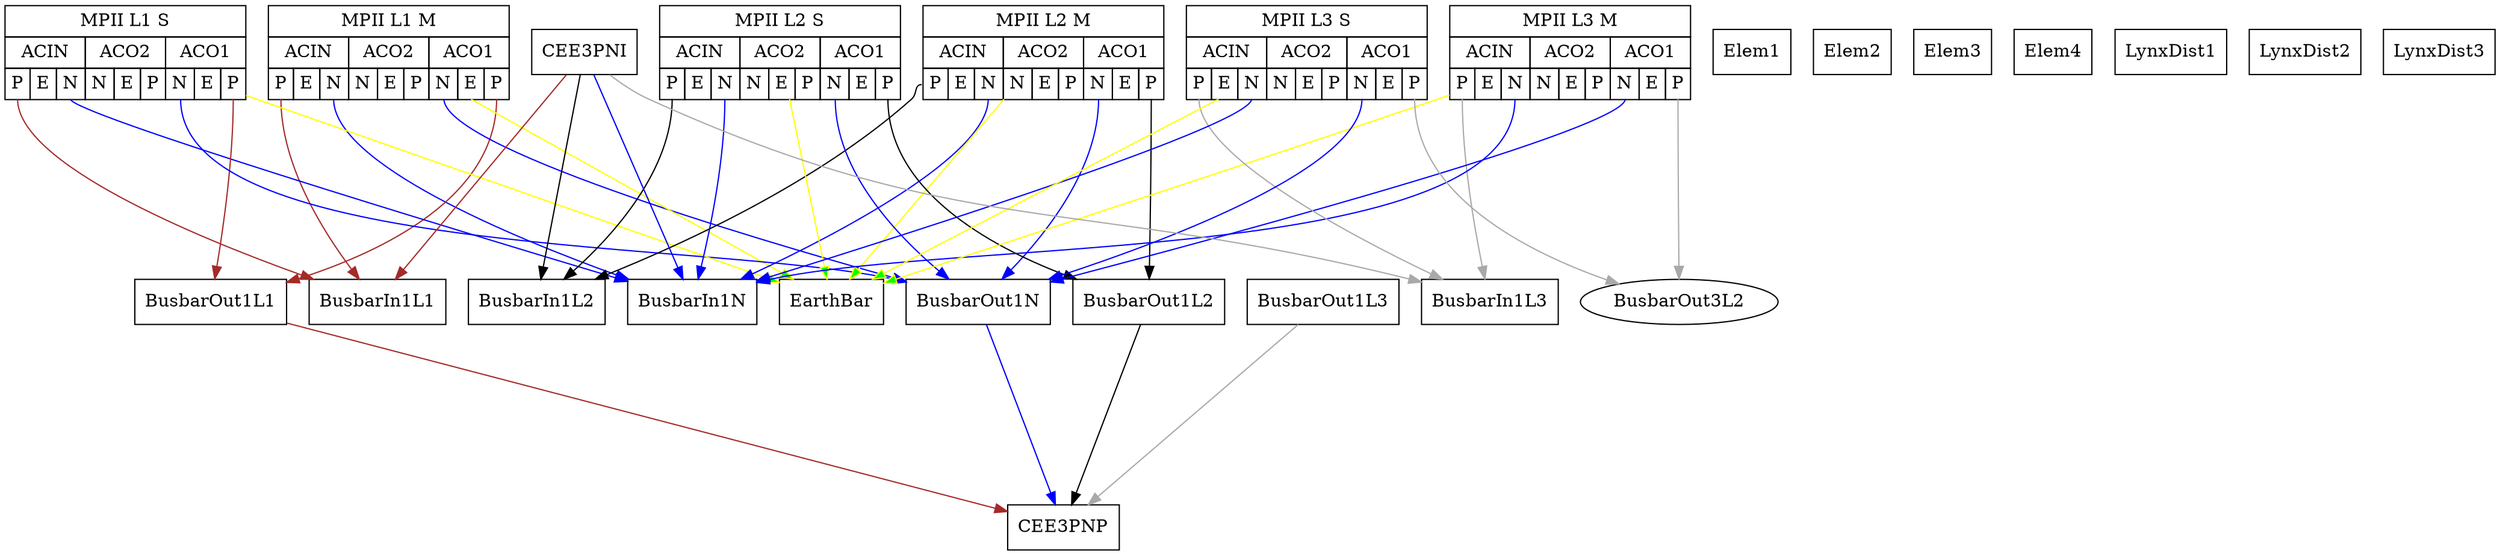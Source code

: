 digraph Power {
	graph [
		rankdir ="TB"
		ranksep ="2"
	];
{
	node [ shape=rectangle ];
	VML1M [ pos="0,10!" shape=plain label=<
<TABLE BORDER="0" CELLBORDER="1" CELLSPACING="0" CELLPADDING="4">
<TR> <TD COLSPAN="9">MPII L1 M</TD> </TR>
<TR>
<TD COLSPAN="3">ACIN</TD>
<TD COLSPAN="3">ACO2</TD>
<TD COLSPAN="3">ACO1</TD>
</TR>
<TR>
<TD PORT="ACINP">P</TD>
<TD PORT="ACINE">E</TD>
<TD PORT="ACINN">N</TD>
<TD PORT="ACO2N">N</TD>
<TD PORT="ACO2E">E</TD>
<TD PORT="ACO2P">P</TD>
<TD PORT="ACO1N">N</TD>
<TD PORT="ACO1E">E</TD>
<TD PORT="ACO1P">P</TD>
</TR>
</TABLE>>];
	VML1S [ pos="1,10!" shape=plain label=<
<TABLE BORDER="0" CELLBORDER="1" CELLSPACING="0" CELLPADDING="4">
<TR> <TD COLSPAN="9">MPII L1 S</TD> </TR>
<TR>
<TD COLSPAN="3">ACIN</TD>
<TD COLSPAN="3">ACO2</TD>
<TD COLSPAN="3">ACO1</TD>
</TR>
<TR>
<TD PORT="ACINP">P</TD>
<TD PORT="ACINE">E</TD>
<TD PORT="ACINN">N</TD>
<TD PORT="ACO2N">N</TD>
<TD PORT="ACO2E">E</TD>
<TD PORT="ACO2P">P</TD>
<TD PORT="ACO1N">N</TD>
<TD PORT="ACO1E">E</TD>
<TD PORT="ACO1P">P</TD>
</TR>
</TABLE>>];
	VML2M [ pos="2,10!" shape=plain label=<
<TABLE BORDER="0" CELLBORDER="1" CELLSPACING="0" CELLPADDING="4">
<TR> <TD COLSPAN="9">MPII L2 M</TD> </TR>
<TR>
<TD COLSPAN="3">ACIN</TD>
<TD COLSPAN="3">ACO2</TD>
<TD COLSPAN="3">ACO1</TD>
</TR>
<TR>
<TD PORT="ACINP">P</TD>
<TD PORT="ACINE">E</TD>
<TD PORT="ACINN">N</TD>
<TD PORT="ACO2N">N</TD>
<TD PORT="ACO2E">E</TD>
<TD PORT="ACO2P">P</TD>
<TD PORT="ACO1N">N</TD>
<TD PORT="ACO1E">E</TD>
<TD PORT="ACO1P">P</TD>
</TR>
</TABLE>>];
	VML2S [ pos="3,10!" shape=plain label=<
<TABLE BORDER="0" CELLBORDER="1" CELLSPACING="0" CELLPADDING="4">
<TR> <TD COLSPAN="9">MPII L2 S</TD> </TR>
<TR>
<TD COLSPAN="3">ACIN</TD>
<TD COLSPAN="3">ACO2</TD>
<TD COLSPAN="3">ACO1</TD>
</TR>
<TR>
<TD PORT="ACINP">P</TD>
<TD PORT="ACINE">E</TD>
<TD PORT="ACINN">N</TD>
<TD PORT="ACO2N">N</TD>
<TD PORT="ACO2E">E</TD>
<TD PORT="ACO2P">P</TD>
<TD PORT="ACO1N">N</TD>
<TD PORT="ACO1E">E</TD>
<TD PORT="ACO1P">P</TD>
</TR>
</TABLE>>];
	VML3M [ pos="4,10!" shape=plain label=<
<TABLE BORDER="0" CELLBORDER="1" CELLSPACING="0" CELLPADDING="4">
<TR> <TD COLSPAN="9">MPII L3 M</TD> </TR>
<TR>
<TD COLSPAN="3">ACIN</TD>
<TD COLSPAN="3">ACO2</TD>
<TD COLSPAN="3">ACO1</TD>
</TR>
<TR>
<TD PORT="ACINP">P</TD>
<TD PORT="ACINE">E</TD>
<TD PORT="ACINN">N</TD>
<TD PORT="ACO2N">N</TD>
<TD PORT="ACO2E">E</TD>
<TD PORT="ACO2P">P</TD>
<TD PORT="ACO1N">N</TD>
<TD PORT="ACO1E">E</TD>
<TD PORT="ACO1P">P</TD>
</TR>
</TABLE>>];
	VML3S [ pos="5,10!" shape=plain label=<
<TABLE BORDER="0" CELLBORDER="1" CELLSPACING="0" CELLPADDING="4">
<TR> <TD COLSPAN="9">MPII L3 S</TD> </TR>
<TR>
<TD COLSPAN="3">ACIN</TD>
<TD COLSPAN="3">ACO2</TD>
<TD COLSPAN="3">ACO1</TD>
</TR>
<TR>
<TD PORT="ACINP">P</TD>
<TD PORT="ACINE">E</TD>
<TD PORT="ACINN">N</TD>
<TD PORT="ACO2N">N</TD>
<TD PORT="ACO2E">E</TD>
<TD PORT="ACO2P">P</TD>
<TD PORT="ACO1N">N</TD>
<TD PORT="ACO1E">E</TD>
<TD PORT="ACO1P">P</TD>
</TR>
</TABLE>>];
	Elem1
	Elem2
	Elem3
	Elem4
	BusbarIn1L1 [ pos="0,2!" ];
	BusbarIn1L2 [ pos="1,3!" ];
	BusbarIn1L3 [ pos="2,4!" ];
	BusbarIn1N [ pos="3,5!" ];
	BusbarOut1L1
	BusbarOut1L2
	BusbarOut1L3
	BusbarOut1N
	CEE3PNI
	CEE3PNP
	LynxDist1
	LynxDist2
	LynxDist3
	EarthBar
	}
	{
		edge [ color = "brown" ]
	CEE3PNI->BusbarIn1L1
	VML1M:ACINP->BusbarIn1L1
	VML1S:ACINP->BusbarIn1L1
	VML1M:ACO1P->BusbarOut1L1
	VML1S:ACO1P->BusbarOut1L1
	BusbarOut1L1->CEE3PNP
	}
	{
		edge [ color = "black" ]
	CEE3PNI->BusbarIn1L2
	VML2M:ACINP->BusbarIn1L2
	VML2S:ACINP->BusbarIn1L2
	VML2M:ACO1P->BusbarOut1L2
	VML2S:ACO1P->BusbarOut1L2
	BusbarOut1L2->CEE3PNP
	}
	{
		edge [ color = "darkgray" ]
	CEE3PNI->BusbarIn1L3
	VML3M:ACINP->BusbarIn1L3
	VML3S:ACINP->BusbarIn1L3
	VML3M:ACO1P->BusbarOut3L2
	VML3S:ACO1P->BusbarOut3L2
	BusbarOut1L3->CEE3PNP
	}
	{
		edge [ color = "blue" ]
		CEE3PNI->BusbarIn1N
		VML1M:ACINN->BusbarIn1N
		VML1S:ACINN->BusbarIn1N
		VML2M:ACINN->BusbarIn1N
		VML2S:ACINN->BusbarIn1N
		VML3M:ACINN->BusbarIn1N
		VML3S:ACINN->BusbarIn1N
		VML1M:ACO1N->BusbarOut1N
		VML1S:ACO1N->BusbarOut1N
		VML2M:ACO1N->BusbarOut1N
		VML2S:ACO1N->BusbarOut1N
		VML3M:ACO1N->BusbarOut1N
		VML3S:ACO1N->BusbarOut1N
		BusbarOut1N->CEE3PNP
	}
	{
		edge [ stype="dashed" color = "yellow" fillcolor="green" ]
		VML1M->EarthBar
		VML1S->EarthBar
		VML2M->EarthBar
		VML2S->EarthBar
		VML3M->EarthBar
		VML3S->EarthBar
	}
}
